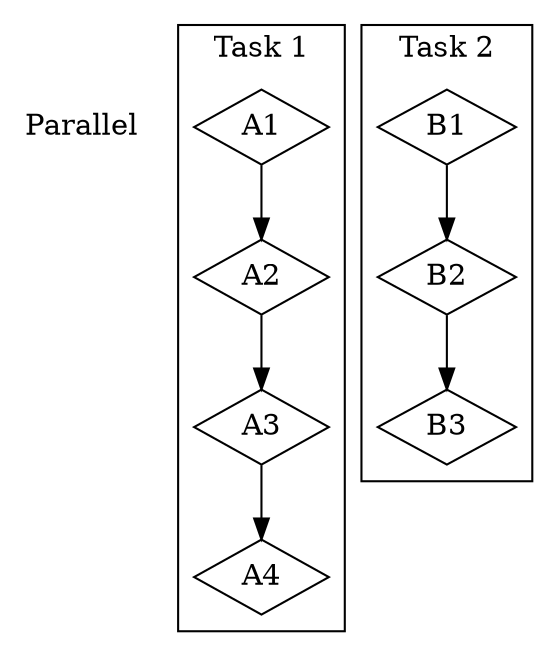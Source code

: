 digraph {
   dpi = 300.0;
   
   Parallel [label = "Parallel";shape = "plaintext";];
   rankdir = "TB";
   splines = false;
   cluster = true;
   
   node [shape = diamond;];
   
   subgraph cluster_ColleagueA {
      newrank = true;
      label = "Task 1";
      A1 -> A2 -> A3 -> A4;
   }
   
   subgraph cluster_ColleagueB {
      label = "Task 2";
      B1 -> B2 -> B3;
   }
}